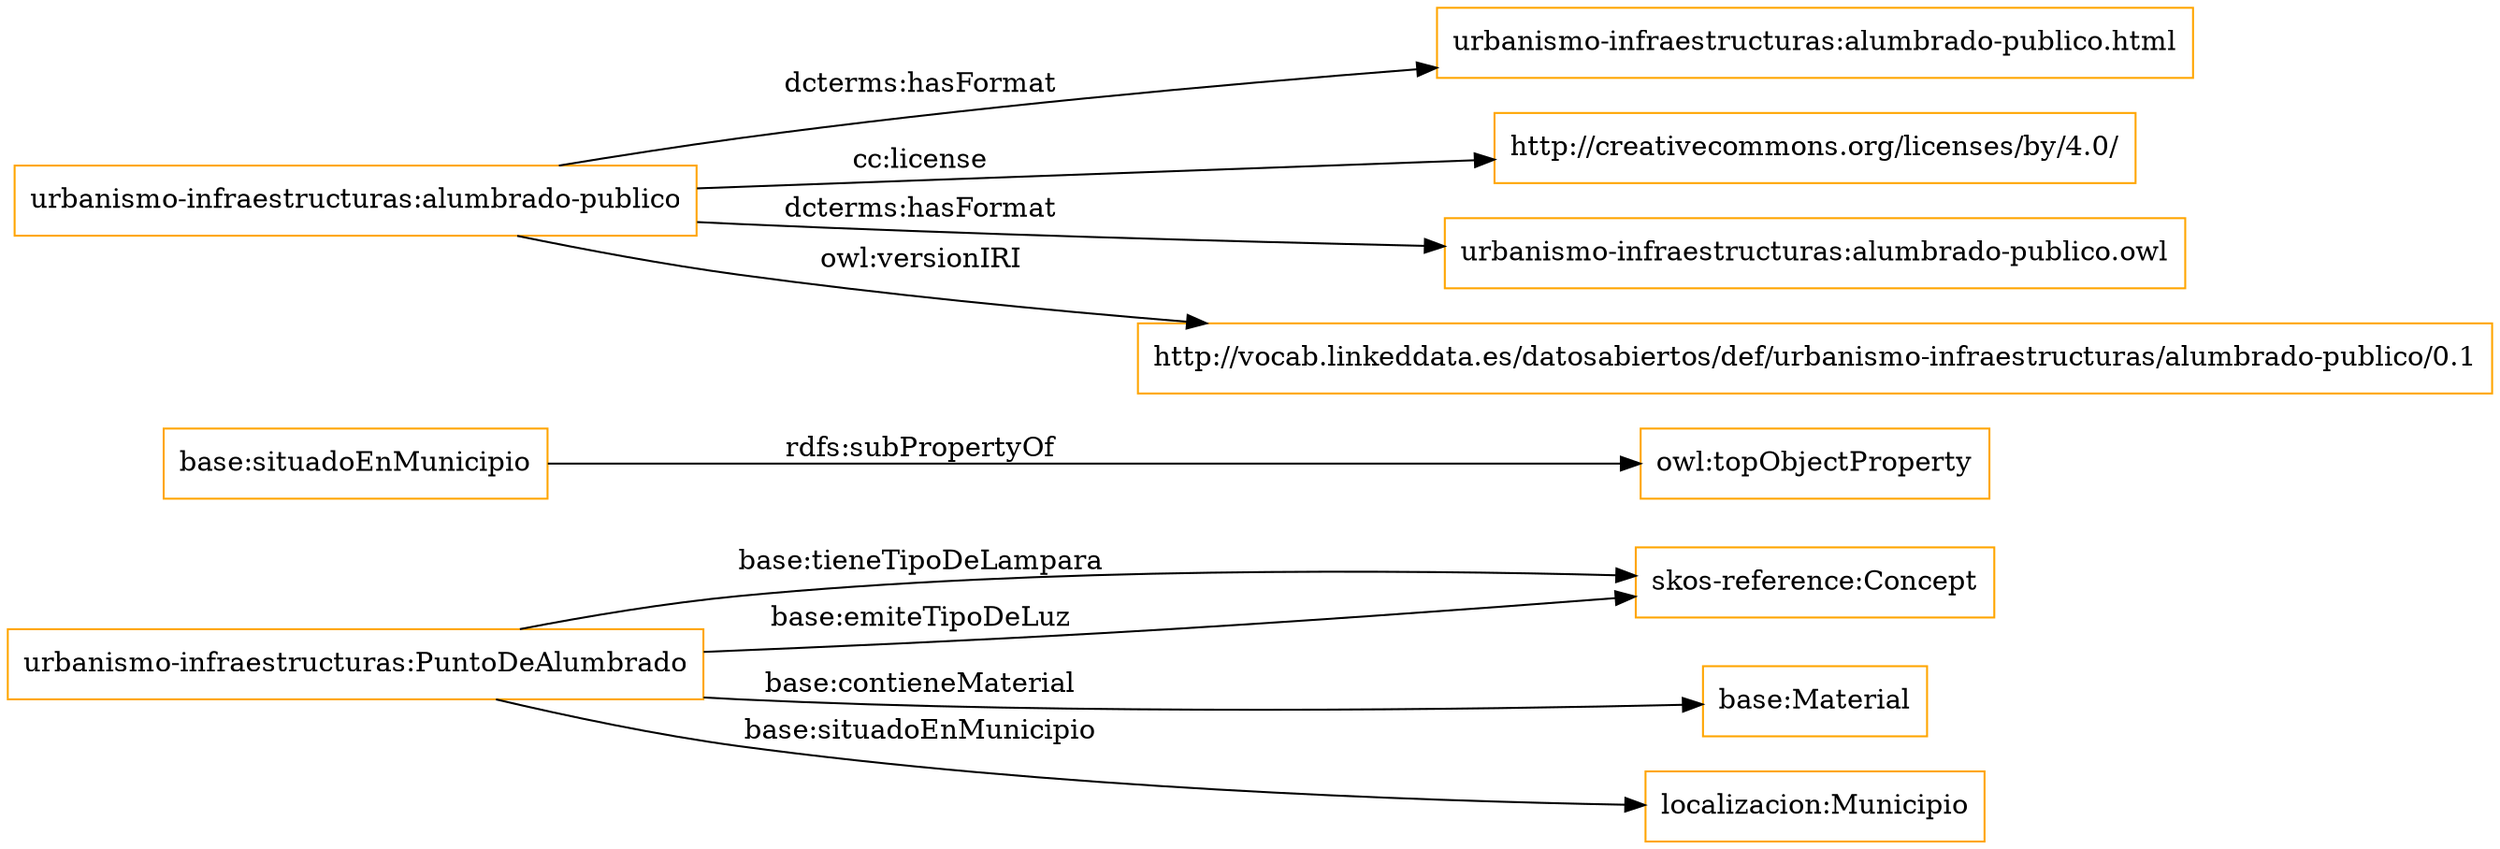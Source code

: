 digraph ar2dtool_diagram { 
rankdir=LR;
size="1501"
node [shape = rectangle, color="orange"]; "skos-reference:Concept" "base:Material" "urbanismo-infraestructuras:PuntoDeAlumbrado" "localizacion:Municipio" ; /*classes style*/
	"base:situadoEnMunicipio" -> "owl:topObjectProperty" [ label = "rdfs:subPropertyOf" ];
	"urbanismo-infraestructuras:alumbrado-publico" -> "urbanismo-infraestructuras:alumbrado-publico.html" [ label = "dcterms:hasFormat" ];
	"urbanismo-infraestructuras:alumbrado-publico" -> "http://creativecommons.org/licenses/by/4.0/" [ label = "cc:license" ];
	"urbanismo-infraestructuras:alumbrado-publico" -> "urbanismo-infraestructuras:alumbrado-publico.owl" [ label = "dcterms:hasFormat" ];
	"urbanismo-infraestructuras:alumbrado-publico" -> "http://vocab.linkeddata.es/datosabiertos/def/urbanismo-infraestructuras/alumbrado-publico/0.1" [ label = "owl:versionIRI" ];
	"urbanismo-infraestructuras:PuntoDeAlumbrado" -> "skos-reference:Concept" [ label = "base:tieneTipoDeLampara" ];
	"urbanismo-infraestructuras:PuntoDeAlumbrado" -> "skos-reference:Concept" [ label = "base:emiteTipoDeLuz" ];
	"urbanismo-infraestructuras:PuntoDeAlumbrado" -> "base:Material" [ label = "base:contieneMaterial" ];
	"urbanismo-infraestructuras:PuntoDeAlumbrado" -> "localizacion:Municipio" [ label = "base:situadoEnMunicipio" ];

}
